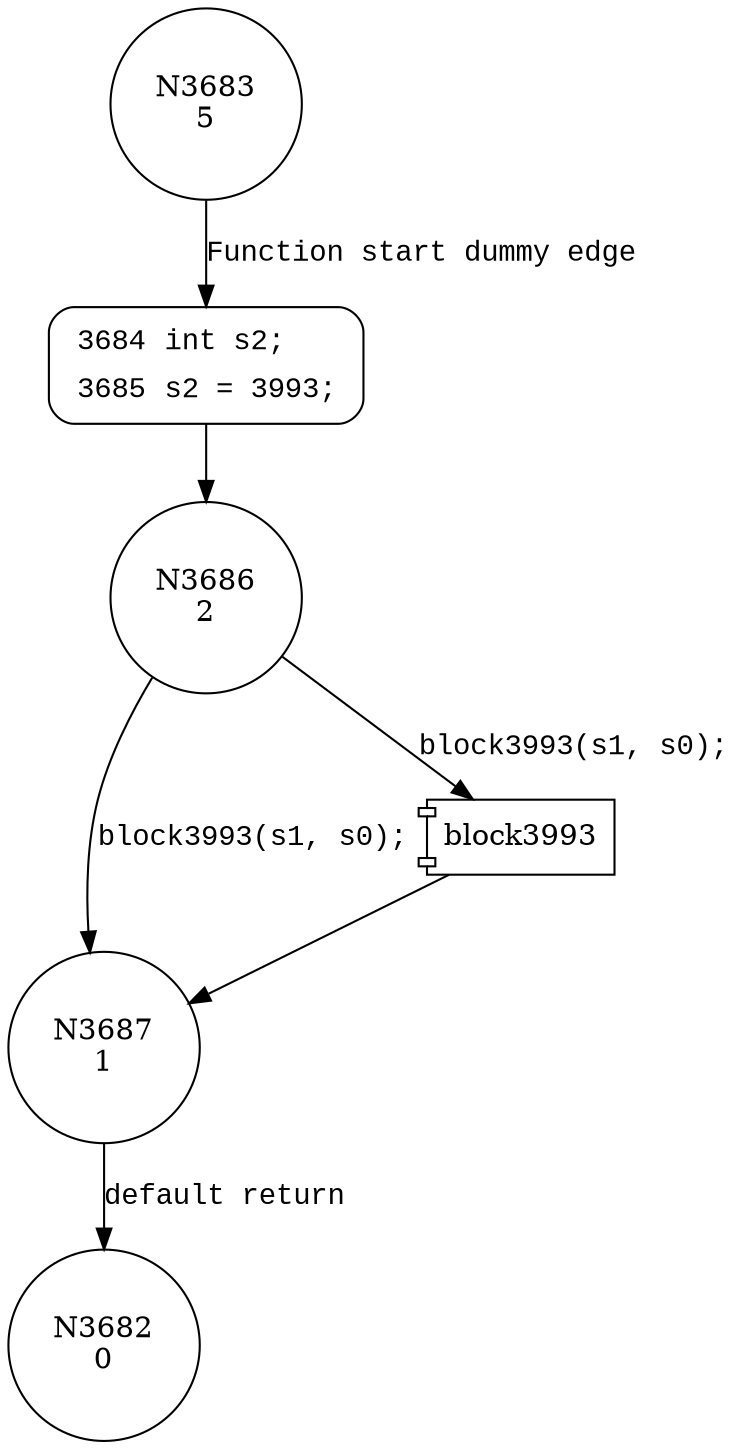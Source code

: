 digraph block3871 {
3683 [shape="circle" label="N3683\n5"]
3684 [shape="circle" label="N3684\n4"]
3686 [shape="circle" label="N3686\n2"]
3687 [shape="circle" label="N3687\n1"]
3682 [shape="circle" label="N3682\n0"]
3684 [style="filled,bold" penwidth="1" fillcolor="white" fontname="Courier New" shape="Mrecord" label=<<table border="0" cellborder="0" cellpadding="3" bgcolor="white"><tr><td align="right">3684</td><td align="left">int s2;</td></tr><tr><td align="right">3685</td><td align="left">s2 = 3993;</td></tr></table>>]
3684 -> 3686[label=""]
3683 -> 3684 [label="Function start dummy edge" fontname="Courier New"]
100358 [shape="component" label="block3993"]
3686 -> 100358 [label="block3993(s1, s0);" fontname="Courier New"]
100358 -> 3687 [label="" fontname="Courier New"]
3686 -> 3687 [label="block3993(s1, s0);" fontname="Courier New"]
3687 -> 3682 [label="default return" fontname="Courier New"]
}
